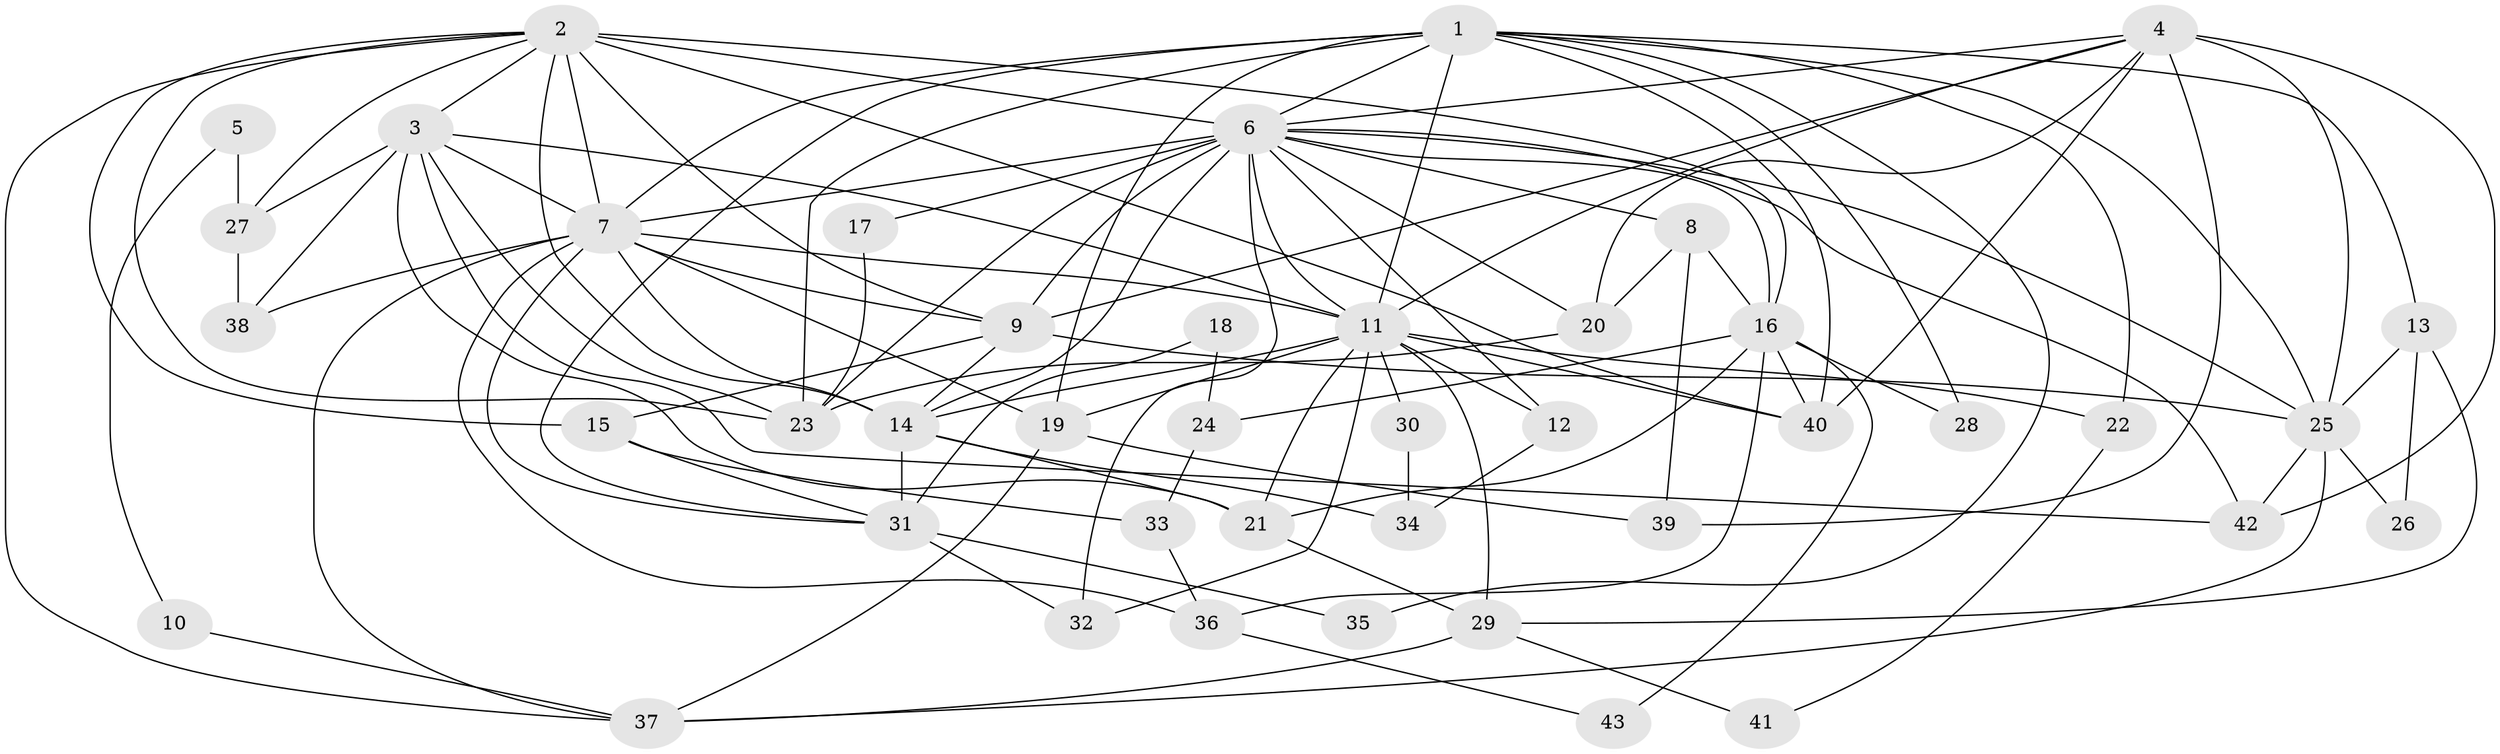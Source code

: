 // original degree distribution, {4: 0.2823529411764706, 5: 0.2, 3: 0.21176470588235294, 2: 0.16470588235294117, 7: 0.058823529411764705, 6: 0.08235294117647059}
// Generated by graph-tools (version 1.1) at 2025/35/03/09/25 02:35:53]
// undirected, 43 vertices, 112 edges
graph export_dot {
graph [start="1"]
  node [color=gray90,style=filled];
  1;
  2;
  3;
  4;
  5;
  6;
  7;
  8;
  9;
  10;
  11;
  12;
  13;
  14;
  15;
  16;
  17;
  18;
  19;
  20;
  21;
  22;
  23;
  24;
  25;
  26;
  27;
  28;
  29;
  30;
  31;
  32;
  33;
  34;
  35;
  36;
  37;
  38;
  39;
  40;
  41;
  42;
  43;
  1 -- 6 [weight=2.0];
  1 -- 7 [weight=1.0];
  1 -- 11 [weight=2.0];
  1 -- 13 [weight=1.0];
  1 -- 19 [weight=1.0];
  1 -- 22 [weight=1.0];
  1 -- 23 [weight=1.0];
  1 -- 25 [weight=1.0];
  1 -- 28 [weight=1.0];
  1 -- 31 [weight=1.0];
  1 -- 35 [weight=1.0];
  1 -- 40 [weight=1.0];
  2 -- 3 [weight=1.0];
  2 -- 6 [weight=1.0];
  2 -- 7 [weight=2.0];
  2 -- 9 [weight=1.0];
  2 -- 14 [weight=1.0];
  2 -- 15 [weight=1.0];
  2 -- 16 [weight=1.0];
  2 -- 23 [weight=1.0];
  2 -- 27 [weight=1.0];
  2 -- 37 [weight=1.0];
  2 -- 40 [weight=1.0];
  3 -- 7 [weight=1.0];
  3 -- 11 [weight=1.0];
  3 -- 21 [weight=3.0];
  3 -- 23 [weight=1.0];
  3 -- 27 [weight=1.0];
  3 -- 38 [weight=1.0];
  3 -- 42 [weight=1.0];
  4 -- 6 [weight=1.0];
  4 -- 9 [weight=1.0];
  4 -- 11 [weight=1.0];
  4 -- 20 [weight=1.0];
  4 -- 25 [weight=1.0];
  4 -- 39 [weight=1.0];
  4 -- 40 [weight=1.0];
  4 -- 42 [weight=1.0];
  5 -- 10 [weight=1.0];
  5 -- 27 [weight=1.0];
  6 -- 7 [weight=2.0];
  6 -- 8 [weight=1.0];
  6 -- 9 [weight=1.0];
  6 -- 11 [weight=1.0];
  6 -- 12 [weight=1.0];
  6 -- 14 [weight=2.0];
  6 -- 16 [weight=1.0];
  6 -- 17 [weight=1.0];
  6 -- 20 [weight=1.0];
  6 -- 23 [weight=1.0];
  6 -- 25 [weight=1.0];
  6 -- 32 [weight=1.0];
  6 -- 42 [weight=1.0];
  7 -- 9 [weight=1.0];
  7 -- 11 [weight=1.0];
  7 -- 14 [weight=1.0];
  7 -- 19 [weight=1.0];
  7 -- 31 [weight=1.0];
  7 -- 36 [weight=1.0];
  7 -- 37 [weight=1.0];
  7 -- 38 [weight=1.0];
  8 -- 16 [weight=1.0];
  8 -- 20 [weight=1.0];
  8 -- 39 [weight=1.0];
  9 -- 14 [weight=1.0];
  9 -- 15 [weight=1.0];
  9 -- 25 [weight=1.0];
  10 -- 37 [weight=1.0];
  11 -- 12 [weight=1.0];
  11 -- 14 [weight=1.0];
  11 -- 19 [weight=1.0];
  11 -- 21 [weight=1.0];
  11 -- 22 [weight=1.0];
  11 -- 29 [weight=1.0];
  11 -- 30 [weight=1.0];
  11 -- 32 [weight=1.0];
  11 -- 40 [weight=1.0];
  12 -- 34 [weight=1.0];
  13 -- 25 [weight=2.0];
  13 -- 26 [weight=1.0];
  13 -- 29 [weight=1.0];
  14 -- 21 [weight=1.0];
  14 -- 31 [weight=1.0];
  14 -- 34 [weight=1.0];
  15 -- 31 [weight=1.0];
  15 -- 33 [weight=1.0];
  16 -- 21 [weight=2.0];
  16 -- 24 [weight=1.0];
  16 -- 28 [weight=1.0];
  16 -- 36 [weight=1.0];
  16 -- 40 [weight=1.0];
  16 -- 43 [weight=1.0];
  17 -- 23 [weight=1.0];
  18 -- 24 [weight=1.0];
  18 -- 31 [weight=1.0];
  19 -- 37 [weight=1.0];
  19 -- 39 [weight=1.0];
  20 -- 23 [weight=1.0];
  21 -- 29 [weight=1.0];
  22 -- 41 [weight=1.0];
  24 -- 33 [weight=1.0];
  25 -- 26 [weight=1.0];
  25 -- 37 [weight=1.0];
  25 -- 42 [weight=1.0];
  27 -- 38 [weight=1.0];
  29 -- 37 [weight=1.0];
  29 -- 41 [weight=1.0];
  30 -- 34 [weight=1.0];
  31 -- 32 [weight=1.0];
  31 -- 35 [weight=1.0];
  33 -- 36 [weight=1.0];
  36 -- 43 [weight=1.0];
}

